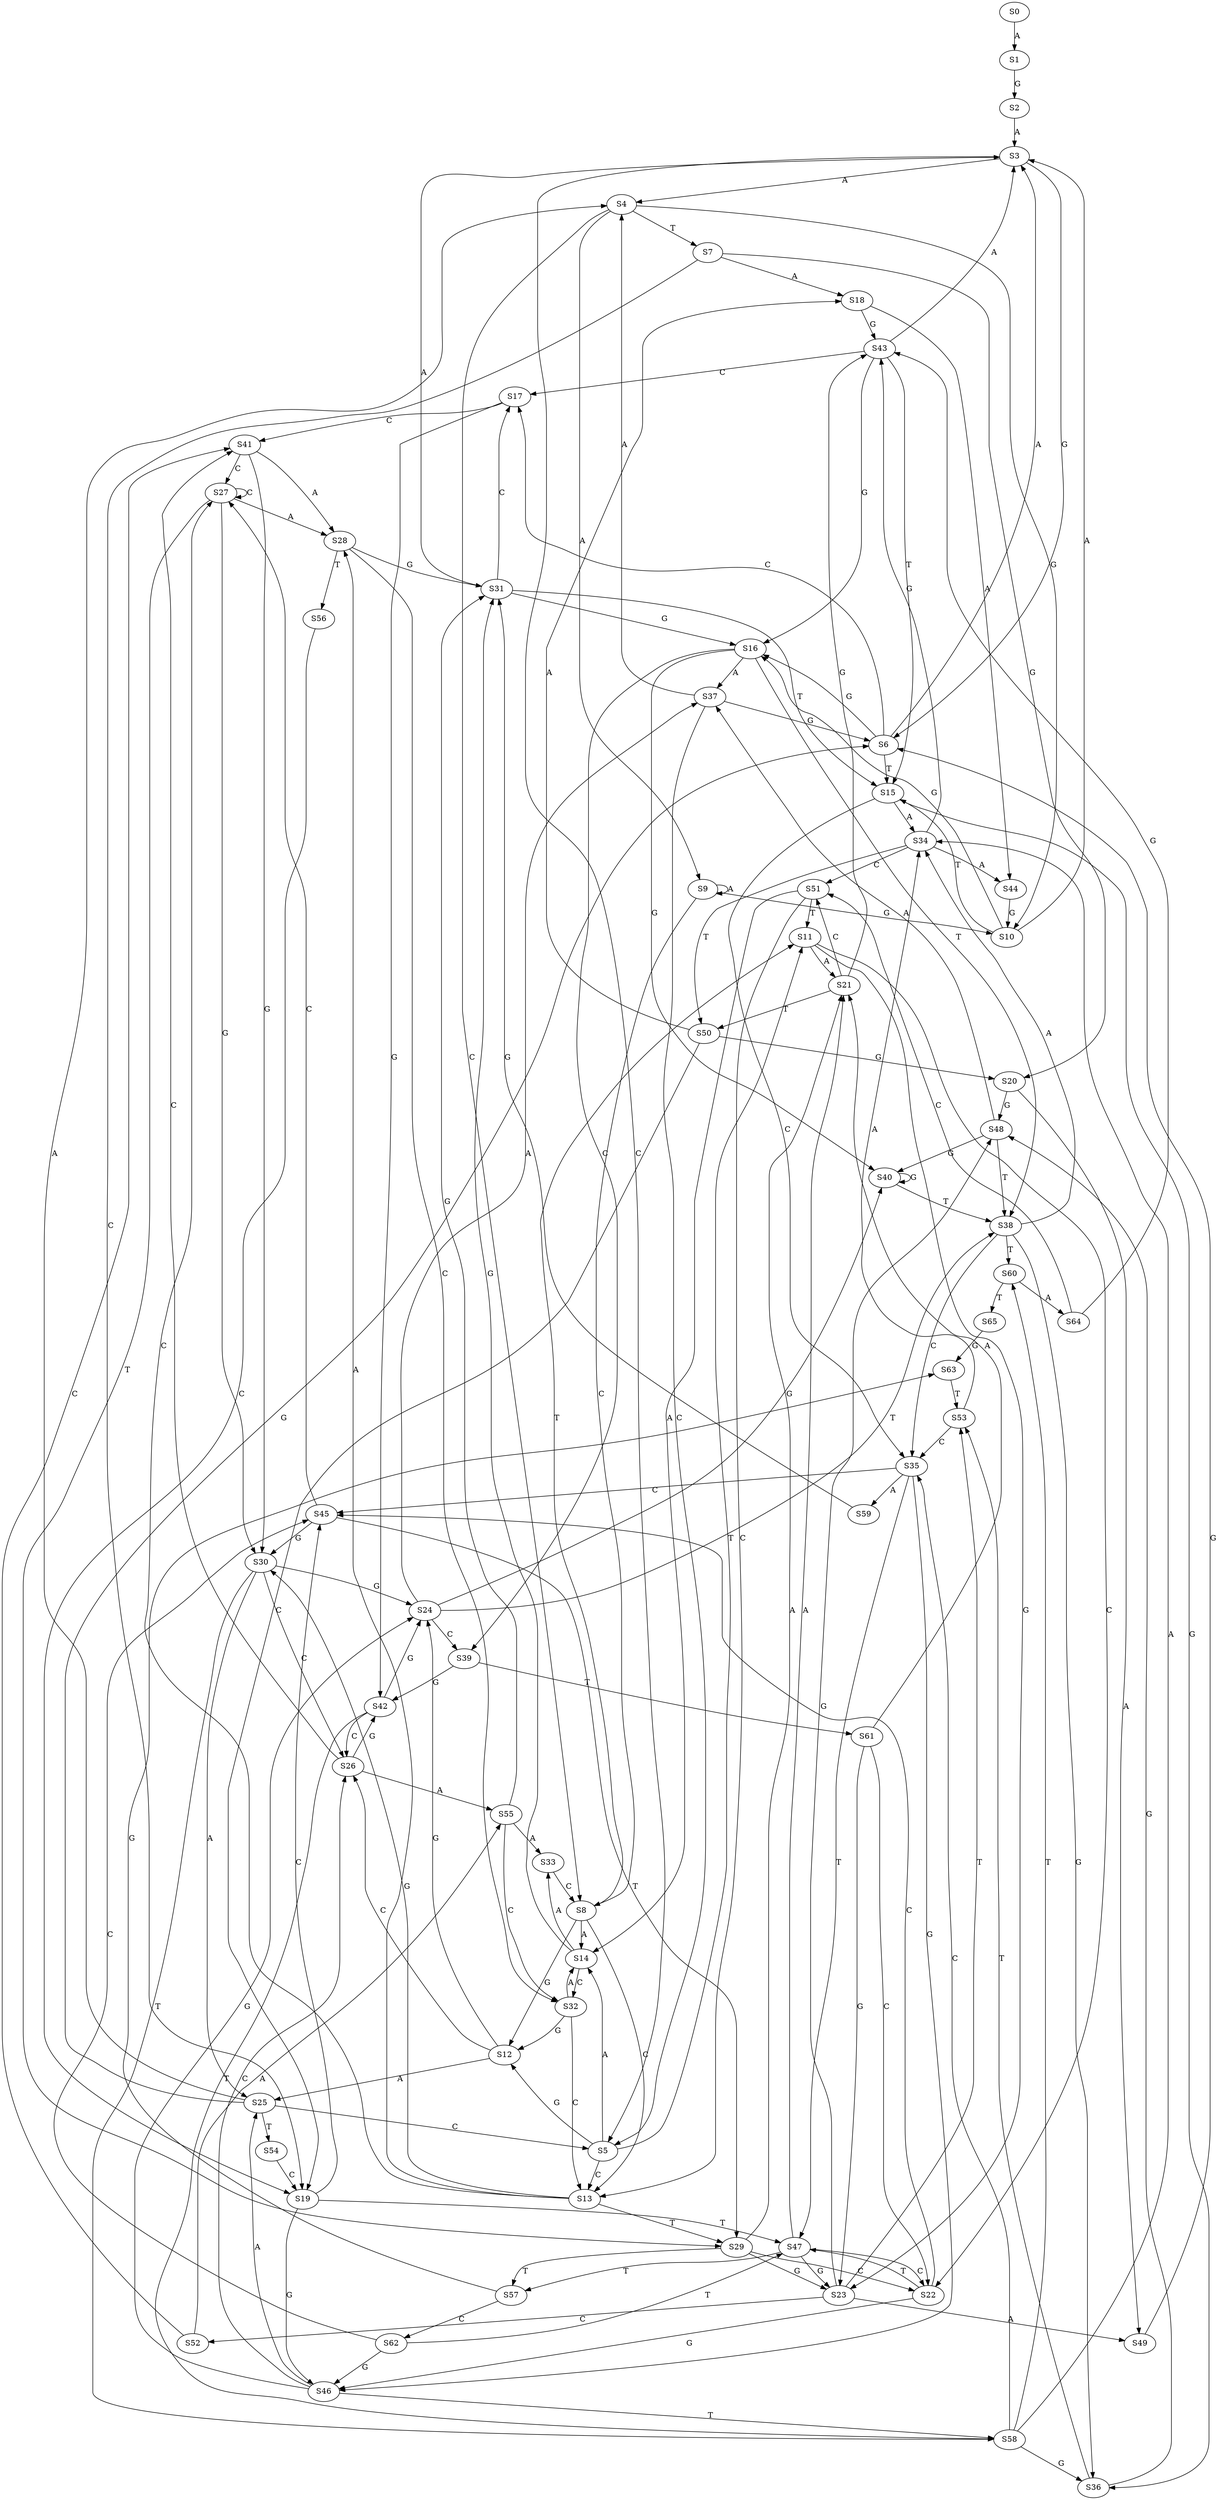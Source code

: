 strict digraph  {
	S0 -> S1 [ label = A ];
	S1 -> S2 [ label = G ];
	S2 -> S3 [ label = A ];
	S3 -> S4 [ label = A ];
	S3 -> S5 [ label = C ];
	S3 -> S6 [ label = G ];
	S4 -> S7 [ label = T ];
	S4 -> S8 [ label = C ];
	S4 -> S9 [ label = A ];
	S4 -> S10 [ label = G ];
	S5 -> S11 [ label = T ];
	S5 -> S12 [ label = G ];
	S5 -> S13 [ label = C ];
	S5 -> S14 [ label = A ];
	S6 -> S15 [ label = T ];
	S6 -> S3 [ label = A ];
	S6 -> S16 [ label = G ];
	S6 -> S17 [ label = C ];
	S7 -> S18 [ label = A ];
	S7 -> S19 [ label = C ];
	S7 -> S20 [ label = G ];
	S8 -> S14 [ label = A ];
	S8 -> S13 [ label = C ];
	S8 -> S12 [ label = G ];
	S8 -> S11 [ label = T ];
	S9 -> S10 [ label = G ];
	S9 -> S8 [ label = C ];
	S9 -> S9 [ label = A ];
	S10 -> S15 [ label = T ];
	S10 -> S3 [ label = A ];
	S10 -> S16 [ label = G ];
	S11 -> S21 [ label = A ];
	S11 -> S22 [ label = C ];
	S11 -> S23 [ label = G ];
	S12 -> S24 [ label = G ];
	S12 -> S25 [ label = A ];
	S12 -> S26 [ label = C ];
	S13 -> S27 [ label = C ];
	S13 -> S28 [ label = A ];
	S13 -> S29 [ label = T ];
	S13 -> S30 [ label = G ];
	S14 -> S31 [ label = G ];
	S14 -> S32 [ label = C ];
	S14 -> S33 [ label = A ];
	S15 -> S34 [ label = A ];
	S15 -> S35 [ label = C ];
	S15 -> S36 [ label = G ];
	S16 -> S37 [ label = A ];
	S16 -> S38 [ label = T ];
	S16 -> S39 [ label = C ];
	S16 -> S40 [ label = G ];
	S17 -> S41 [ label = C ];
	S17 -> S42 [ label = G ];
	S18 -> S43 [ label = G ];
	S18 -> S44 [ label = A ];
	S19 -> S45 [ label = C ];
	S19 -> S46 [ label = G ];
	S19 -> S47 [ label = T ];
	S20 -> S48 [ label = G ];
	S20 -> S49 [ label = A ];
	S21 -> S43 [ label = G ];
	S21 -> S50 [ label = T ];
	S21 -> S51 [ label = C ];
	S22 -> S47 [ label = T ];
	S22 -> S46 [ label = G ];
	S22 -> S45 [ label = C ];
	S23 -> S49 [ label = A ];
	S23 -> S52 [ label = C ];
	S23 -> S53 [ label = T ];
	S23 -> S48 [ label = G ];
	S24 -> S37 [ label = A ];
	S24 -> S40 [ label = G ];
	S24 -> S39 [ label = C ];
	S24 -> S38 [ label = T ];
	S25 -> S4 [ label = A ];
	S25 -> S5 [ label = C ];
	S25 -> S6 [ label = G ];
	S25 -> S54 [ label = T ];
	S26 -> S42 [ label = G ];
	S26 -> S41 [ label = C ];
	S26 -> S55 [ label = A ];
	S27 -> S30 [ label = G ];
	S27 -> S27 [ label = C ];
	S27 -> S28 [ label = A ];
	S27 -> S29 [ label = T ];
	S28 -> S31 [ label = G ];
	S28 -> S56 [ label = T ];
	S28 -> S32 [ label = C ];
	S29 -> S21 [ label = A ];
	S29 -> S23 [ label = G ];
	S29 -> S22 [ label = C ];
	S29 -> S57 [ label = T ];
	S30 -> S25 [ label = A ];
	S30 -> S24 [ label = G ];
	S30 -> S58 [ label = T ];
	S30 -> S26 [ label = C ];
	S31 -> S16 [ label = G ];
	S31 -> S15 [ label = T ];
	S31 -> S3 [ label = A ];
	S31 -> S17 [ label = C ];
	S32 -> S13 [ label = C ];
	S32 -> S14 [ label = A ];
	S32 -> S12 [ label = G ];
	S33 -> S8 [ label = C ];
	S34 -> S50 [ label = T ];
	S34 -> S43 [ label = G ];
	S34 -> S44 [ label = A ];
	S34 -> S51 [ label = C ];
	S35 -> S47 [ label = T ];
	S35 -> S46 [ label = G ];
	S35 -> S59 [ label = A ];
	S35 -> S45 [ label = C ];
	S36 -> S53 [ label = T ];
	S36 -> S48 [ label = G ];
	S37 -> S4 [ label = A ];
	S37 -> S5 [ label = C ];
	S37 -> S6 [ label = G ];
	S38 -> S34 [ label = A ];
	S38 -> S36 [ label = G ];
	S38 -> S60 [ label = T ];
	S38 -> S35 [ label = C ];
	S39 -> S61 [ label = T ];
	S39 -> S42 [ label = G ];
	S40 -> S38 [ label = T ];
	S40 -> S40 [ label = G ];
	S41 -> S30 [ label = G ];
	S41 -> S28 [ label = A ];
	S41 -> S27 [ label = C ];
	S42 -> S24 [ label = G ];
	S42 -> S26 [ label = C ];
	S42 -> S58 [ label = T ];
	S43 -> S15 [ label = T ];
	S43 -> S3 [ label = A ];
	S43 -> S17 [ label = C ];
	S43 -> S16 [ label = G ];
	S44 -> S10 [ label = G ];
	S45 -> S27 [ label = C ];
	S45 -> S29 [ label = T ];
	S45 -> S30 [ label = G ];
	S46 -> S24 [ label = G ];
	S46 -> S58 [ label = T ];
	S46 -> S26 [ label = C ];
	S46 -> S25 [ label = A ];
	S47 -> S23 [ label = G ];
	S47 -> S22 [ label = C ];
	S47 -> S21 [ label = A ];
	S47 -> S57 [ label = T ];
	S48 -> S38 [ label = T ];
	S48 -> S40 [ label = G ];
	S48 -> S37 [ label = A ];
	S49 -> S6 [ label = G ];
	S50 -> S19 [ label = C ];
	S50 -> S18 [ label = A ];
	S50 -> S20 [ label = G ];
	S51 -> S13 [ label = C ];
	S51 -> S11 [ label = T ];
	S51 -> S14 [ label = A ];
	S52 -> S41 [ label = C ];
	S52 -> S55 [ label = A ];
	S53 -> S35 [ label = C ];
	S53 -> S34 [ label = A ];
	S54 -> S19 [ label = C ];
	S55 -> S31 [ label = G ];
	S55 -> S33 [ label = A ];
	S55 -> S32 [ label = C ];
	S56 -> S19 [ label = C ];
	S57 -> S62 [ label = C ];
	S57 -> S63 [ label = G ];
	S58 -> S35 [ label = C ];
	S58 -> S34 [ label = A ];
	S58 -> S36 [ label = G ];
	S58 -> S60 [ label = T ];
	S59 -> S31 [ label = G ];
	S60 -> S64 [ label = A ];
	S60 -> S65 [ label = T ];
	S61 -> S21 [ label = A ];
	S61 -> S22 [ label = C ];
	S61 -> S23 [ label = G ];
	S62 -> S47 [ label = T ];
	S62 -> S45 [ label = C ];
	S62 -> S46 [ label = G ];
	S63 -> S53 [ label = T ];
	S64 -> S51 [ label = C ];
	S64 -> S43 [ label = G ];
	S65 -> S63 [ label = G ];
}
